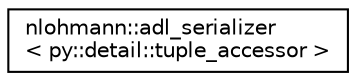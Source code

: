 digraph "Graphical Class Hierarchy"
{
 // LATEX_PDF_SIZE
  edge [fontname="Helvetica",fontsize="10",labelfontname="Helvetica",labelfontsize="10"];
  node [fontname="Helvetica",fontsize="10",shape=record];
  rankdir="LR";
  Node0 [label="nlohmann::adl_serializer\l\< py::detail::tuple_accessor \>",height=0.2,width=0.4,color="black", fillcolor="white", style="filled",URL="$structnlohmann_1_1adl__serializer_3_01py_1_1detail_1_1tuple__accessor_01_4.html",tooltip=" "];
}

